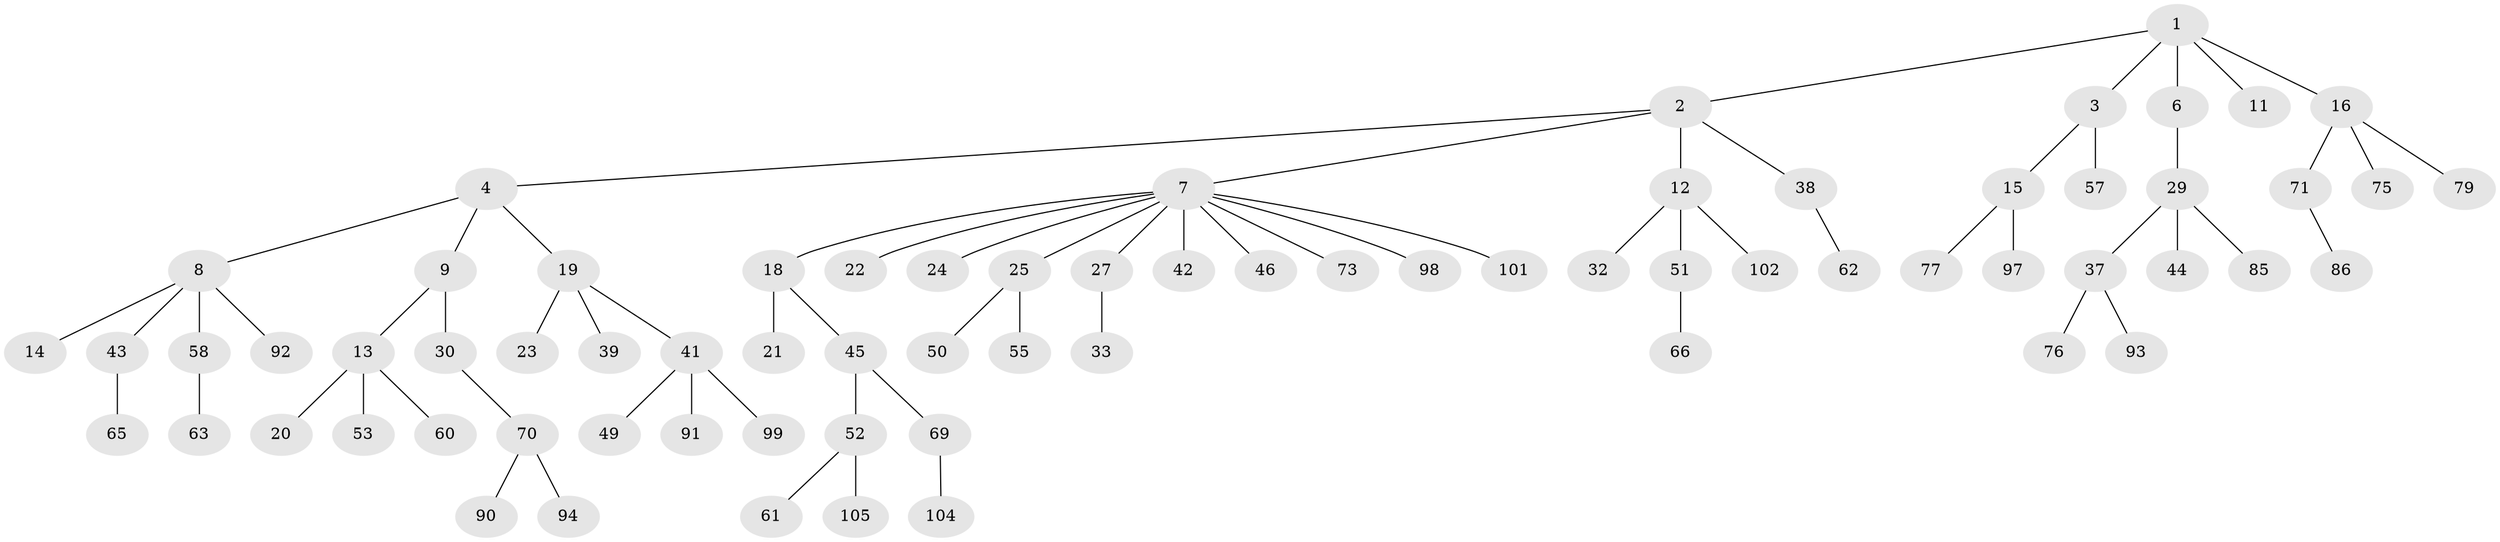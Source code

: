 // original degree distribution, {5: 0.05714285714285714, 6: 0.009523809523809525, 3: 0.11428571428571428, 2: 0.20952380952380953, 8: 0.009523809523809525, 4: 0.06666666666666667, 1: 0.5333333333333333}
// Generated by graph-tools (version 1.1) at 2025/11/02/27/25 16:11:27]
// undirected, 72 vertices, 71 edges
graph export_dot {
graph [start="1"]
  node [color=gray90,style=filled];
  1 [super="+5"];
  2 [super="+72"];
  3;
  4 [super="+28"];
  6;
  7 [super="+17"];
  8 [super="+10"];
  9;
  11 [super="+103"];
  12 [super="+26"];
  13 [super="+36"];
  14;
  15 [super="+35"];
  16 [super="+64"];
  18;
  19 [super="+31"];
  20;
  21 [super="+81"];
  22;
  23 [super="+47"];
  24;
  25 [super="+59"];
  27;
  29 [super="+40"];
  30 [super="+54"];
  32;
  33 [super="+34"];
  37 [super="+74"];
  38 [super="+88"];
  39 [super="+56"];
  41 [super="+48"];
  42 [super="+83"];
  43 [super="+89"];
  44;
  45 [super="+100"];
  46;
  49;
  50 [super="+96"];
  51;
  52 [super="+68"];
  53;
  55;
  57 [super="+84"];
  58 [super="+95"];
  60 [super="+67"];
  61;
  62 [super="+78"];
  63;
  65;
  66;
  69 [super="+82"];
  70 [super="+80"];
  71;
  73;
  75;
  76;
  77;
  79;
  85 [super="+87"];
  86;
  90;
  91;
  92;
  93;
  94;
  97;
  98;
  99;
  101;
  102;
  104;
  105;
  1 -- 2;
  1 -- 3;
  1 -- 6;
  1 -- 11;
  1 -- 16;
  2 -- 4;
  2 -- 7;
  2 -- 12;
  2 -- 38;
  3 -- 15;
  3 -- 57;
  4 -- 8;
  4 -- 9;
  4 -- 19;
  6 -- 29;
  7 -- 18;
  7 -- 22;
  7 -- 25;
  7 -- 27;
  7 -- 42;
  7 -- 101;
  7 -- 98;
  7 -- 24;
  7 -- 73;
  7 -- 46;
  8 -- 92;
  8 -- 58;
  8 -- 43;
  8 -- 14;
  9 -- 13;
  9 -- 30;
  12 -- 32;
  12 -- 51;
  12 -- 102;
  13 -- 20;
  13 -- 53;
  13 -- 60;
  15 -- 97;
  15 -- 77;
  16 -- 71;
  16 -- 75;
  16 -- 79;
  18 -- 21;
  18 -- 45;
  19 -- 23;
  19 -- 39;
  19 -- 41;
  25 -- 50;
  25 -- 55;
  27 -- 33;
  29 -- 37;
  29 -- 44;
  29 -- 85;
  30 -- 70;
  37 -- 76;
  37 -- 93;
  38 -- 62;
  41 -- 99;
  41 -- 91;
  41 -- 49;
  43 -- 65;
  45 -- 52;
  45 -- 69;
  51 -- 66;
  52 -- 61;
  52 -- 105;
  58 -- 63;
  69 -- 104;
  70 -- 90;
  70 -- 94;
  71 -- 86;
}
